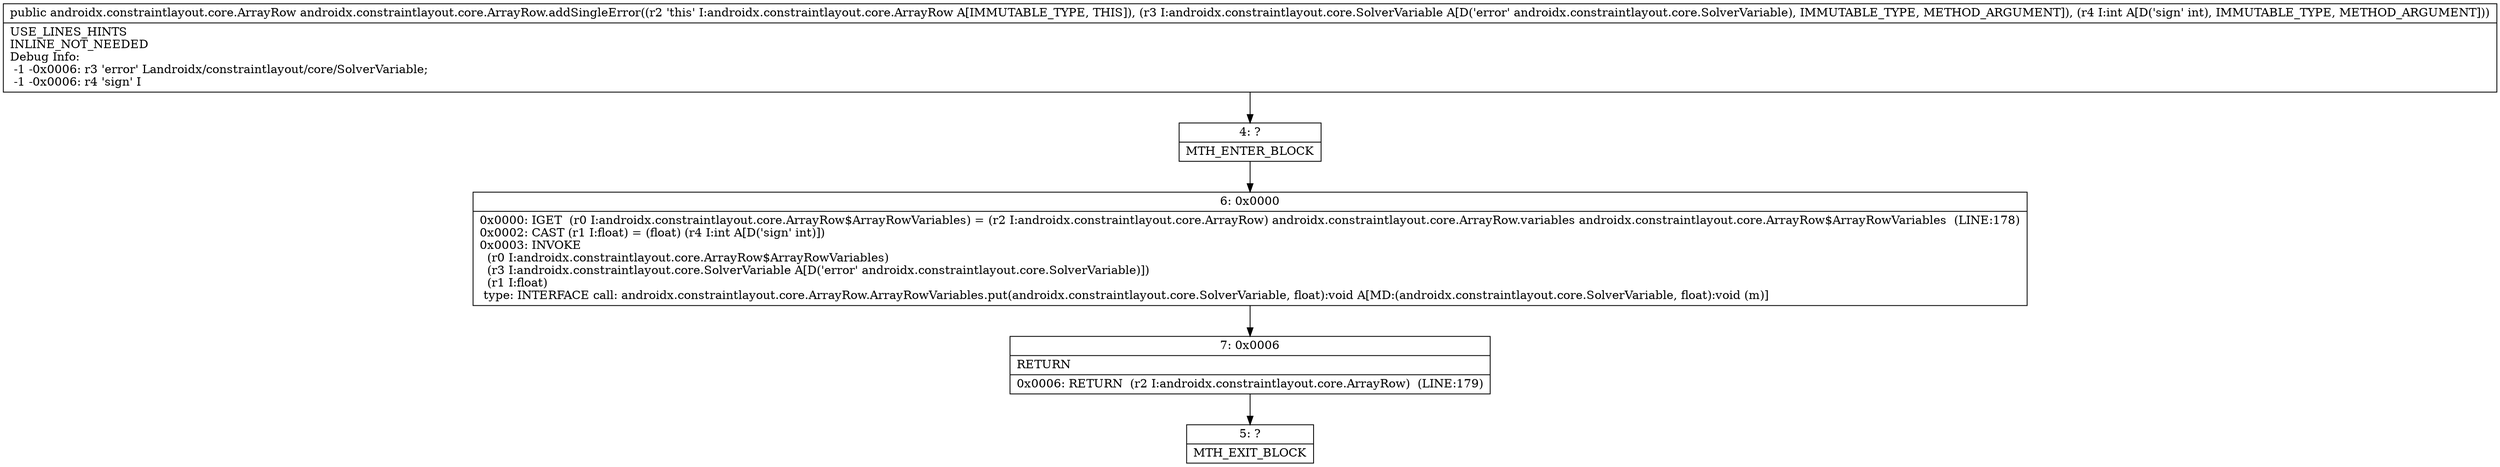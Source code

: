 digraph "CFG forandroidx.constraintlayout.core.ArrayRow.addSingleError(Landroidx\/constraintlayout\/core\/SolverVariable;I)Landroidx\/constraintlayout\/core\/ArrayRow;" {
Node_4 [shape=record,label="{4\:\ ?|MTH_ENTER_BLOCK\l}"];
Node_6 [shape=record,label="{6\:\ 0x0000|0x0000: IGET  (r0 I:androidx.constraintlayout.core.ArrayRow$ArrayRowVariables) = (r2 I:androidx.constraintlayout.core.ArrayRow) androidx.constraintlayout.core.ArrayRow.variables androidx.constraintlayout.core.ArrayRow$ArrayRowVariables  (LINE:178)\l0x0002: CAST (r1 I:float) = (float) (r4 I:int A[D('sign' int)]) \l0x0003: INVOKE  \l  (r0 I:androidx.constraintlayout.core.ArrayRow$ArrayRowVariables)\l  (r3 I:androidx.constraintlayout.core.SolverVariable A[D('error' androidx.constraintlayout.core.SolverVariable)])\l  (r1 I:float)\l type: INTERFACE call: androidx.constraintlayout.core.ArrayRow.ArrayRowVariables.put(androidx.constraintlayout.core.SolverVariable, float):void A[MD:(androidx.constraintlayout.core.SolverVariable, float):void (m)]\l}"];
Node_7 [shape=record,label="{7\:\ 0x0006|RETURN\l|0x0006: RETURN  (r2 I:androidx.constraintlayout.core.ArrayRow)  (LINE:179)\l}"];
Node_5 [shape=record,label="{5\:\ ?|MTH_EXIT_BLOCK\l}"];
MethodNode[shape=record,label="{public androidx.constraintlayout.core.ArrayRow androidx.constraintlayout.core.ArrayRow.addSingleError((r2 'this' I:androidx.constraintlayout.core.ArrayRow A[IMMUTABLE_TYPE, THIS]), (r3 I:androidx.constraintlayout.core.SolverVariable A[D('error' androidx.constraintlayout.core.SolverVariable), IMMUTABLE_TYPE, METHOD_ARGUMENT]), (r4 I:int A[D('sign' int), IMMUTABLE_TYPE, METHOD_ARGUMENT]))  | USE_LINES_HINTS\lINLINE_NOT_NEEDED\lDebug Info:\l  \-1 \-0x0006: r3 'error' Landroidx\/constraintlayout\/core\/SolverVariable;\l  \-1 \-0x0006: r4 'sign' I\l}"];
MethodNode -> Node_4;Node_4 -> Node_6;
Node_6 -> Node_7;
Node_7 -> Node_5;
}

